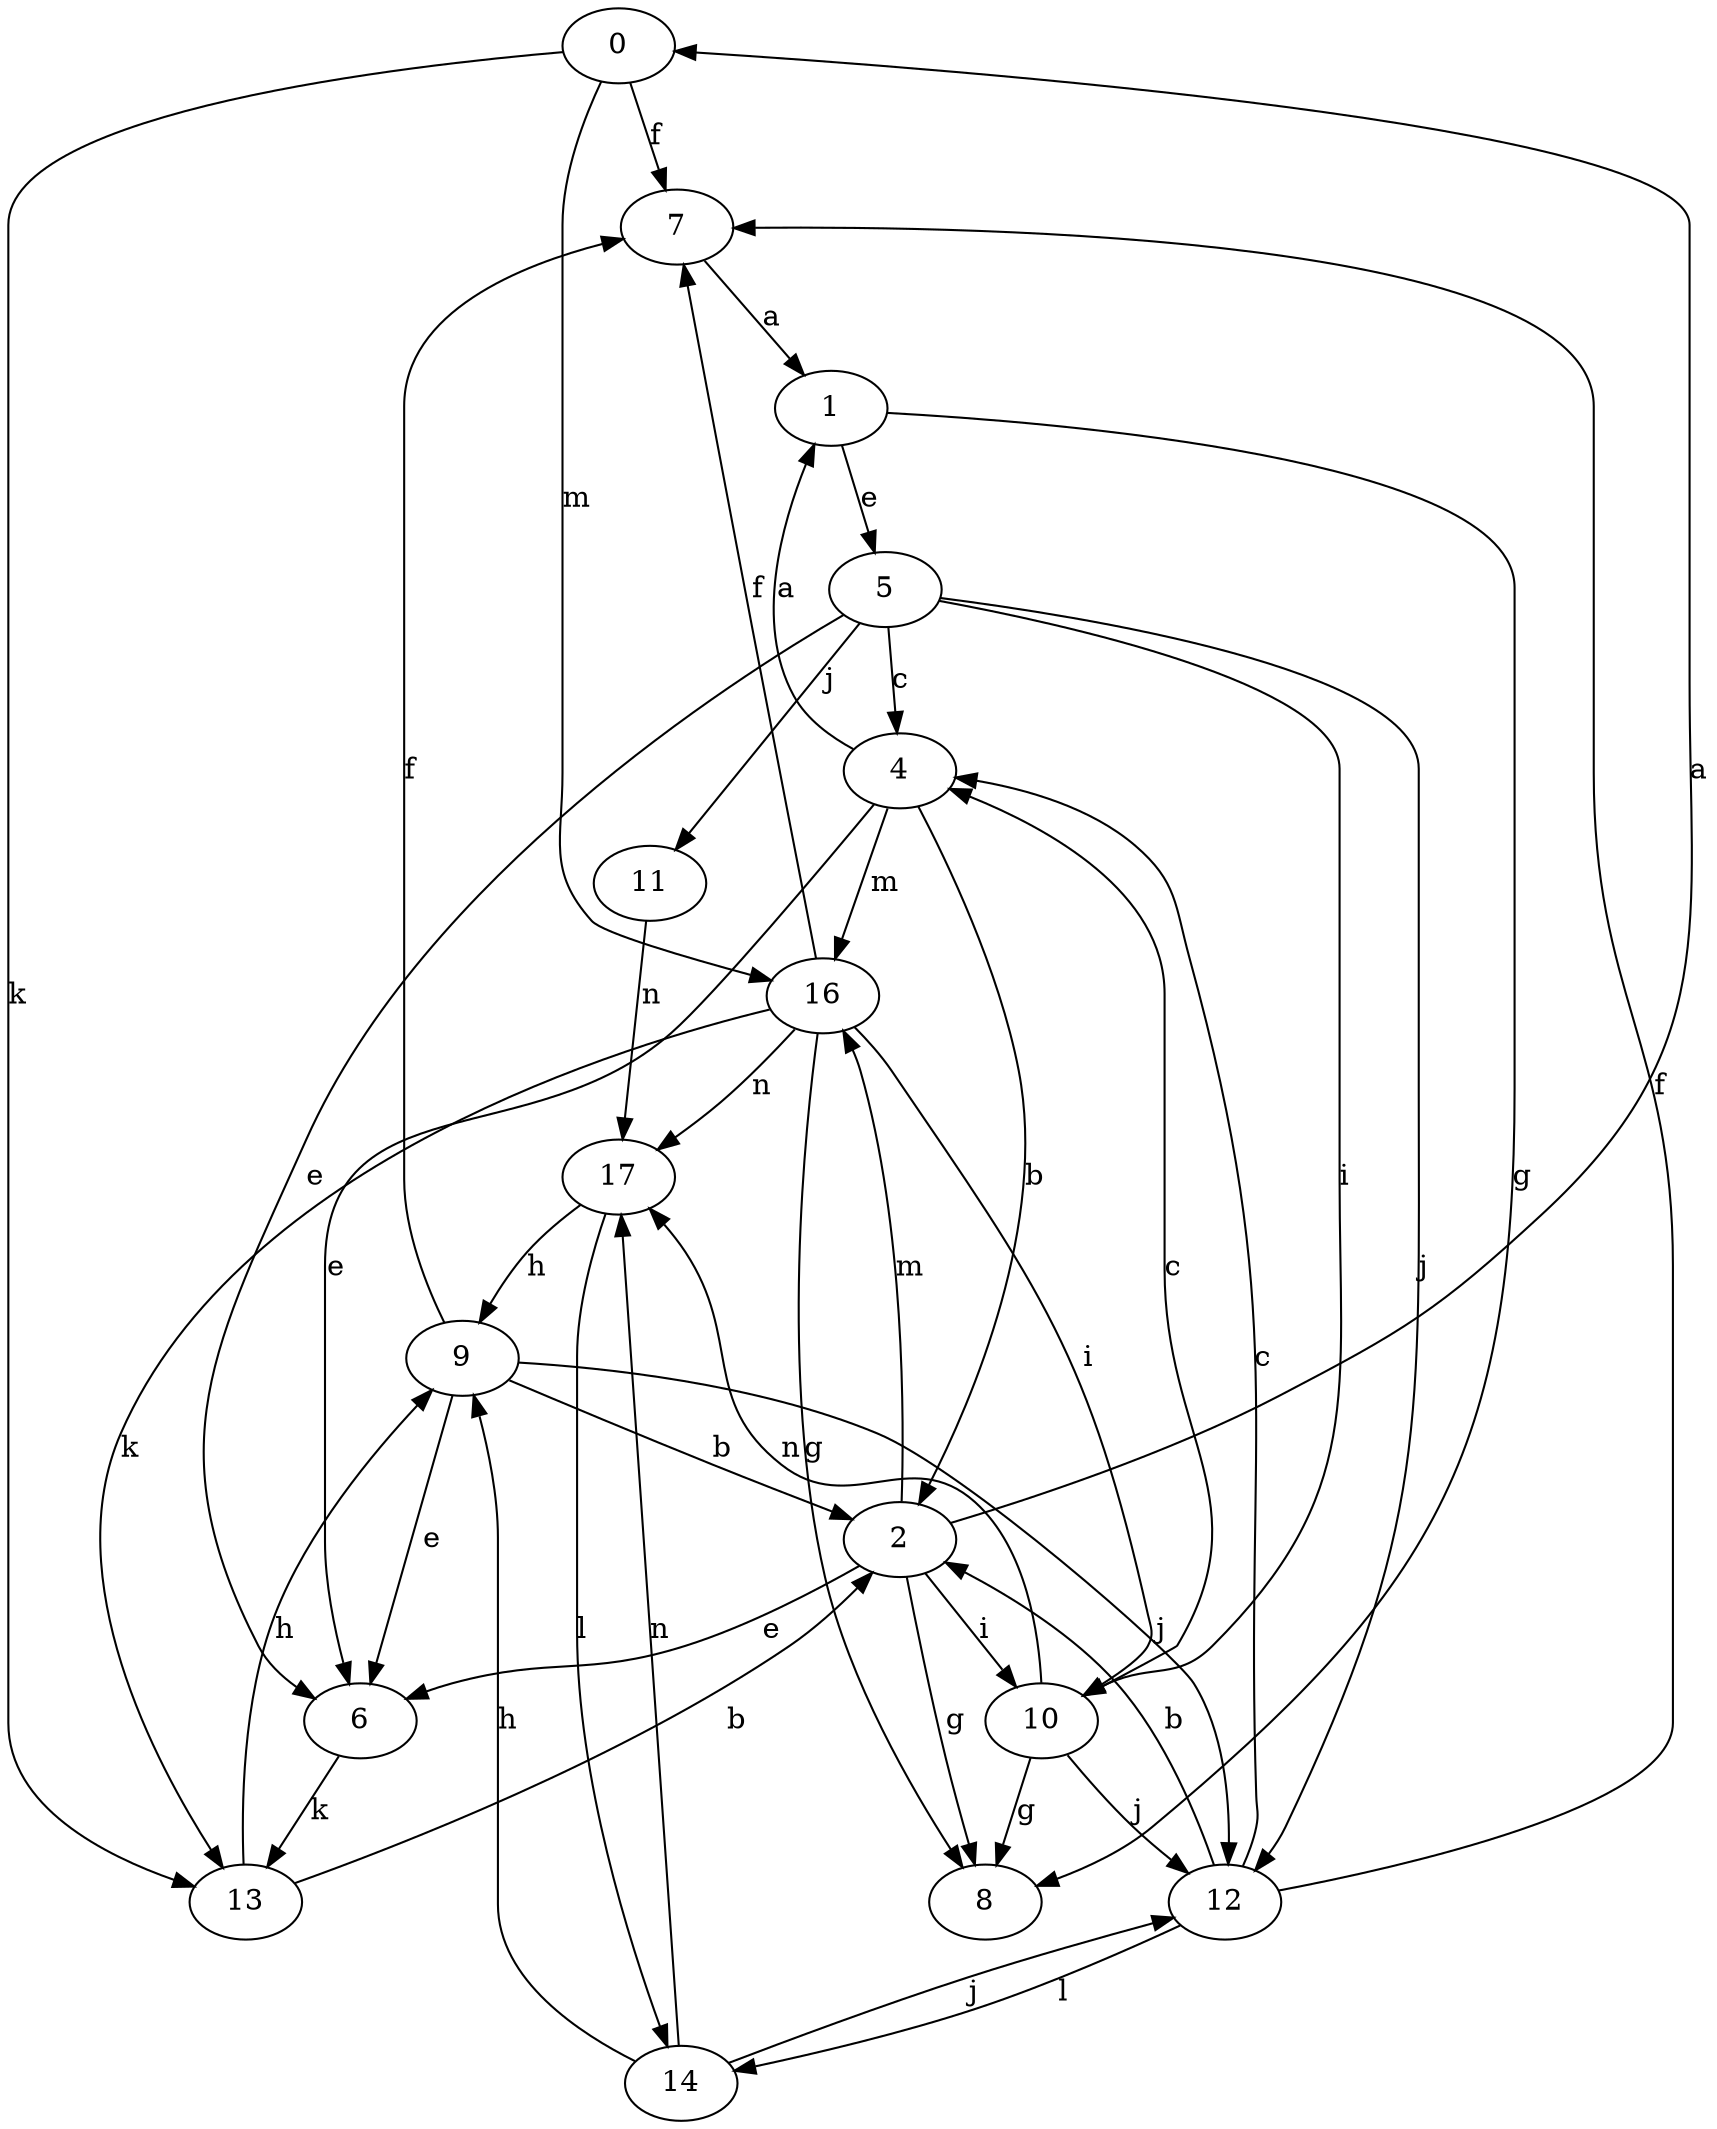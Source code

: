 strict digraph  {
0;
1;
2;
4;
5;
6;
7;
8;
9;
10;
11;
12;
13;
14;
16;
17;
0 -> 7  [label=f];
0 -> 13  [label=k];
0 -> 16  [label=m];
1 -> 5  [label=e];
1 -> 8  [label=g];
2 -> 0  [label=a];
2 -> 6  [label=e];
2 -> 8  [label=g];
2 -> 10  [label=i];
2 -> 16  [label=m];
4 -> 1  [label=a];
4 -> 2  [label=b];
4 -> 6  [label=e];
4 -> 16  [label=m];
5 -> 4  [label=c];
5 -> 6  [label=e];
5 -> 10  [label=i];
5 -> 11  [label=j];
5 -> 12  [label=j];
6 -> 13  [label=k];
7 -> 1  [label=a];
9 -> 2  [label=b];
9 -> 6  [label=e];
9 -> 7  [label=f];
9 -> 12  [label=j];
10 -> 4  [label=c];
10 -> 8  [label=g];
10 -> 12  [label=j];
10 -> 17  [label=n];
11 -> 17  [label=n];
12 -> 2  [label=b];
12 -> 4  [label=c];
12 -> 7  [label=f];
12 -> 14  [label=l];
13 -> 2  [label=b];
13 -> 9  [label=h];
14 -> 9  [label=h];
14 -> 12  [label=j];
14 -> 17  [label=n];
16 -> 7  [label=f];
16 -> 8  [label=g];
16 -> 10  [label=i];
16 -> 13  [label=k];
16 -> 17  [label=n];
17 -> 9  [label=h];
17 -> 14  [label=l];
}
